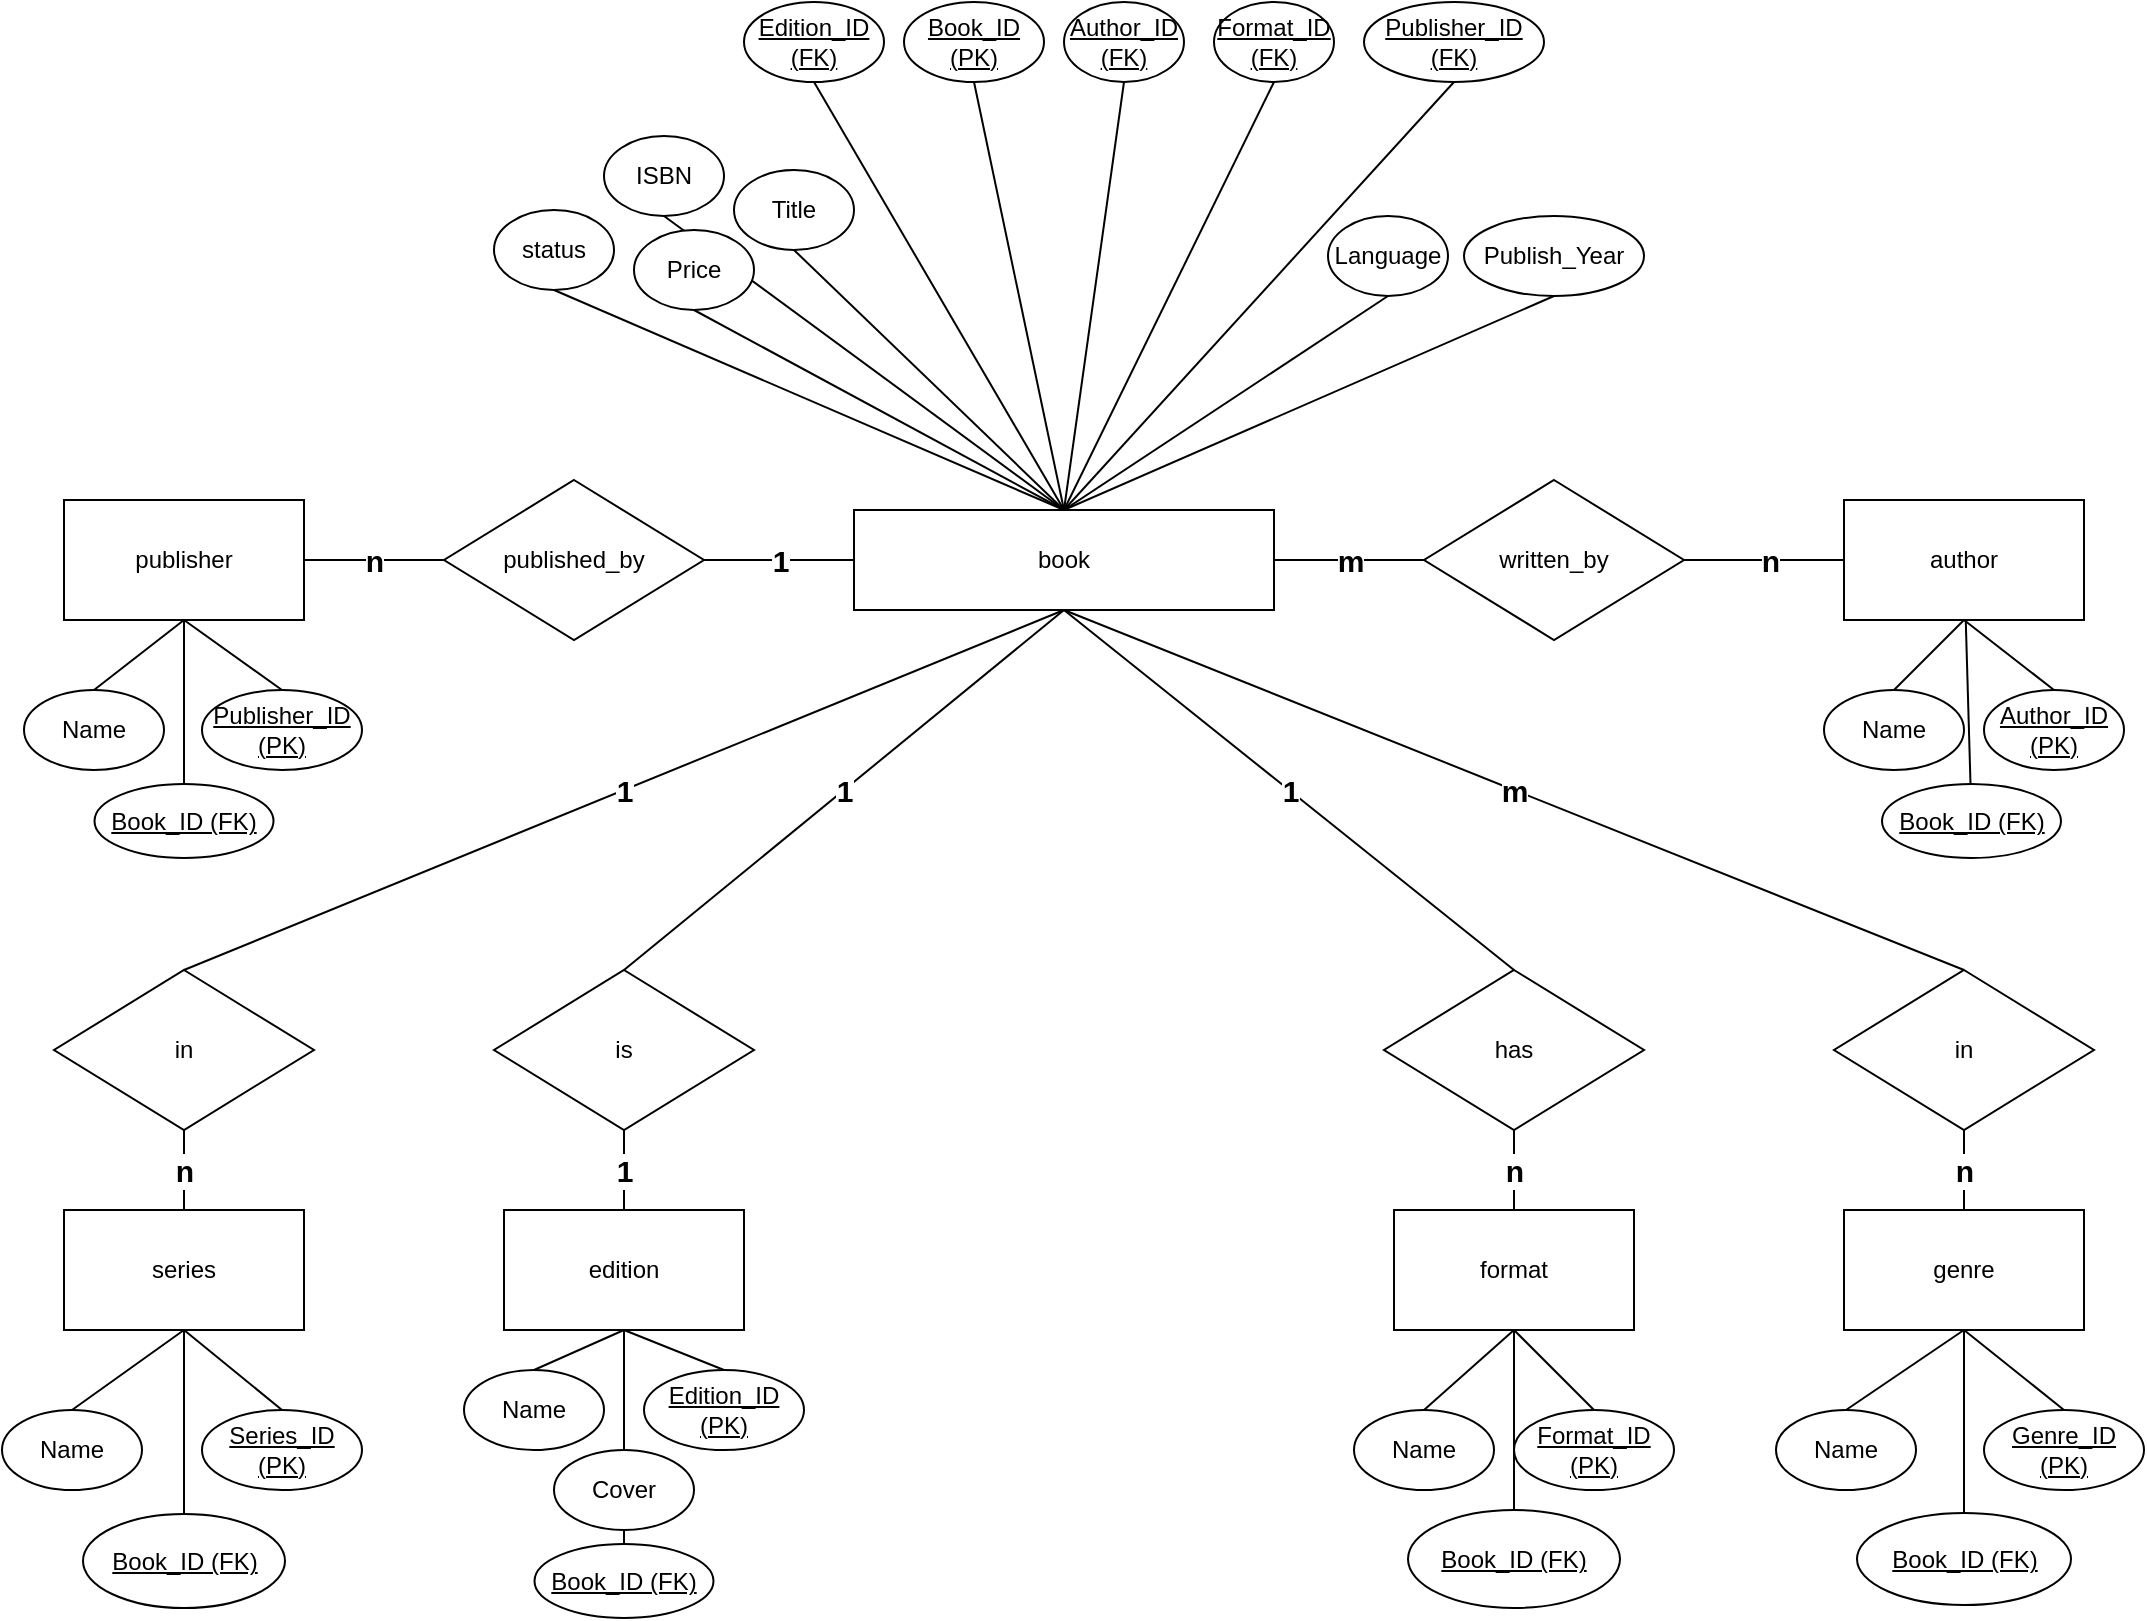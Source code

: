 <mxfile version="15.8.9" type="github">
  <diagram name="Page-1" id="ad52d381-51e7-2e0d-a935-2d0ddd2fd229">
    <mxGraphModel dx="1221" dy="654" grid="0" gridSize="10" guides="1" tooltips="1" connect="1" arrows="1" fold="1" page="1" pageScale="1" pageWidth="1100" pageHeight="850" background="none" math="0" shadow="0">
      <root>
        <mxCell id="0" />
        <mxCell id="1" parent="0" />
        <mxCell id="4-xuoBfGqqCp5ch33_Rw-7" style="edgeStyle=none;rounded=0;orthogonalLoop=1;jettySize=auto;html=1;entryX=0.5;entryY=1;entryDx=0;entryDy=0;endArrow=none;endFill=0;strokeColor=default;exitX=0.5;exitY=0;exitDx=0;exitDy=0;" edge="1" parent="1" source="4-xuoBfGqqCp5ch33_Rw-1" target="4-xuoBfGqqCp5ch33_Rw-3">
          <mxGeometry relative="1" as="geometry">
            <mxPoint x="530" y="270" as="sourcePoint" />
          </mxGeometry>
        </mxCell>
        <mxCell id="4-xuoBfGqqCp5ch33_Rw-8" style="edgeStyle=none;rounded=0;orthogonalLoop=1;jettySize=auto;html=1;entryX=0.5;entryY=1;entryDx=0;entryDy=0;endArrow=none;endFill=0;strokeColor=default;exitX=0.5;exitY=0;exitDx=0;exitDy=0;" edge="1" parent="1" source="4-xuoBfGqqCp5ch33_Rw-1" target="4-xuoBfGqqCp5ch33_Rw-4">
          <mxGeometry relative="1" as="geometry" />
        </mxCell>
        <mxCell id="4-xuoBfGqqCp5ch33_Rw-9" style="edgeStyle=none;rounded=0;orthogonalLoop=1;jettySize=auto;html=1;entryX=0.5;entryY=1;entryDx=0;entryDy=0;endArrow=none;endFill=0;strokeColor=default;exitX=0.5;exitY=0;exitDx=0;exitDy=0;" edge="1" parent="1" source="4-xuoBfGqqCp5ch33_Rw-1" target="4-xuoBfGqqCp5ch33_Rw-2">
          <mxGeometry relative="1" as="geometry" />
        </mxCell>
        <mxCell id="4-xuoBfGqqCp5ch33_Rw-20" value="m" style="edgeStyle=none;rounded=0;orthogonalLoop=1;jettySize=auto;html=1;entryX=0;entryY=0.5;entryDx=0;entryDy=0;endArrow=none;endFill=0;strokeColor=default;exitX=1;exitY=0.5;exitDx=0;exitDy=0;fontSize=15;fontStyle=1" edge="1" parent="1" source="4-xuoBfGqqCp5ch33_Rw-1" target="4-xuoBfGqqCp5ch33_Rw-19">
          <mxGeometry relative="1" as="geometry">
            <mxPoint x="640" y="305" as="sourcePoint" />
            <mxPoint as="offset" />
          </mxGeometry>
        </mxCell>
        <mxCell id="4-xuoBfGqqCp5ch33_Rw-94" style="edgeStyle=none;rounded=0;orthogonalLoop=1;jettySize=auto;html=1;exitX=0.5;exitY=0;exitDx=0;exitDy=0;endArrow=none;endFill=0;strokeColor=default;entryX=0.5;entryY=1;entryDx=0;entryDy=0;" edge="1" parent="1" source="4-xuoBfGqqCp5ch33_Rw-1" target="4-xuoBfGqqCp5ch33_Rw-95">
          <mxGeometry relative="1" as="geometry">
            <mxPoint x="360" y="200" as="targetPoint" />
          </mxGeometry>
        </mxCell>
        <mxCell id="4-xuoBfGqqCp5ch33_Rw-96" style="edgeStyle=none;rounded=0;orthogonalLoop=1;jettySize=auto;html=1;exitX=0.5;exitY=0;exitDx=0;exitDy=0;endArrow=none;endFill=0;strokeColor=default;entryX=0.5;entryY=1;entryDx=0;entryDy=0;" edge="1" parent="1" source="4-xuoBfGqqCp5ch33_Rw-1" target="4-xuoBfGqqCp5ch33_Rw-97">
          <mxGeometry relative="1" as="geometry">
            <mxPoint x="370" y="50" as="targetPoint" />
          </mxGeometry>
        </mxCell>
        <mxCell id="4-xuoBfGqqCp5ch33_Rw-1" value="book" style="rounded=0;whiteSpace=wrap;html=1;" vertex="1" parent="1">
          <mxGeometry x="445" y="280" width="210" height="50" as="geometry" />
        </mxCell>
        <mxCell id="4-xuoBfGqqCp5ch33_Rw-2" value="Publish_Year" style="ellipse;whiteSpace=wrap;html=1;" vertex="1" parent="1">
          <mxGeometry x="750" y="133" width="90" height="40" as="geometry" />
        </mxCell>
        <mxCell id="4-xuoBfGqqCp5ch33_Rw-3" value="Author_ID (FK)" style="ellipse;whiteSpace=wrap;html=1;fontStyle=4" vertex="1" parent="1">
          <mxGeometry x="550" y="26" width="60" height="40" as="geometry" />
        </mxCell>
        <mxCell id="4-xuoBfGqqCp5ch33_Rw-4" value="Format_ID (FK)" style="ellipse;whiteSpace=wrap;html=1;fontStyle=4" vertex="1" parent="1">
          <mxGeometry x="625" y="26" width="60" height="40" as="geometry" />
        </mxCell>
        <mxCell id="4-xuoBfGqqCp5ch33_Rw-11" style="edgeStyle=none;rounded=0;orthogonalLoop=1;jettySize=auto;html=1;entryX=0.5;entryY=1;entryDx=0;entryDy=0;endArrow=none;endFill=0;strokeColor=default;exitX=0.5;exitY=0;exitDx=0;exitDy=0;" edge="1" parent="1" target="4-xuoBfGqqCp5ch33_Rw-12" source="4-xuoBfGqqCp5ch33_Rw-1">
          <mxGeometry relative="1" as="geometry">
            <mxPoint x="639.999" y="300" as="sourcePoint" />
          </mxGeometry>
        </mxCell>
        <mxCell id="4-xuoBfGqqCp5ch33_Rw-12" value="Language" style="ellipse;whiteSpace=wrap;html=1;" vertex="1" parent="1">
          <mxGeometry x="682" y="133" width="60" height="40" as="geometry" />
        </mxCell>
        <mxCell id="4-xuoBfGqqCp5ch33_Rw-13" style="edgeStyle=none;rounded=0;orthogonalLoop=1;jettySize=auto;html=1;entryX=0.5;entryY=1;entryDx=0;entryDy=0;endArrow=none;endFill=0;strokeColor=default;exitX=0.5;exitY=0;exitDx=0;exitDy=0;" edge="1" parent="1" target="4-xuoBfGqqCp5ch33_Rw-14" source="4-xuoBfGqqCp5ch33_Rw-1">
          <mxGeometry relative="1" as="geometry">
            <mxPoint x="578.479" y="290" as="sourcePoint" />
          </mxGeometry>
        </mxCell>
        <mxCell id="4-xuoBfGqqCp5ch33_Rw-14" value="ISBN" style="ellipse;whiteSpace=wrap;html=1;fontStyle=0" vertex="1" parent="1">
          <mxGeometry x="320" y="93" width="60" height="40" as="geometry" />
        </mxCell>
        <mxCell id="4-xuoBfGqqCp5ch33_Rw-15" style="edgeStyle=none;rounded=0;orthogonalLoop=1;jettySize=auto;html=1;entryX=0.5;entryY=1;entryDx=0;entryDy=0;endArrow=none;endFill=0;strokeColor=default;exitX=0.5;exitY=0;exitDx=0;exitDy=0;" edge="1" parent="1" target="4-xuoBfGqqCp5ch33_Rw-16" source="4-xuoBfGqqCp5ch33_Rw-1">
          <mxGeometry relative="1" as="geometry">
            <mxPoint x="530" y="280" as="sourcePoint" />
          </mxGeometry>
        </mxCell>
        <mxCell id="4-xuoBfGqqCp5ch33_Rw-16" value="Price" style="ellipse;whiteSpace=wrap;html=1;" vertex="1" parent="1">
          <mxGeometry x="335" y="140" width="60" height="40" as="geometry" />
        </mxCell>
        <mxCell id="4-xuoBfGqqCp5ch33_Rw-17" style="edgeStyle=none;rounded=0;orthogonalLoop=1;jettySize=auto;html=1;entryX=0.5;entryY=1;entryDx=0;entryDy=0;endArrow=none;endFill=0;strokeColor=default;exitX=0.5;exitY=0;exitDx=0;exitDy=0;" edge="1" parent="1" target="4-xuoBfGqqCp5ch33_Rw-18" source="4-xuoBfGqqCp5ch33_Rw-1">
          <mxGeometry relative="1" as="geometry">
            <mxPoint x="724.959" y="450" as="sourcePoint" />
          </mxGeometry>
        </mxCell>
        <mxCell id="4-xuoBfGqqCp5ch33_Rw-18" value="Title" style="ellipse;whiteSpace=wrap;html=1;" vertex="1" parent="1">
          <mxGeometry x="385" y="110" width="60" height="40" as="geometry" />
        </mxCell>
        <mxCell id="4-xuoBfGqqCp5ch33_Rw-22" value="n" style="edgeStyle=none;rounded=0;orthogonalLoop=1;jettySize=auto;html=1;entryX=0;entryY=0.5;entryDx=0;entryDy=0;endArrow=none;endFill=0;strokeColor=default;exitX=1;exitY=0.5;exitDx=0;exitDy=0;fontSize=15;fontStyle=1" edge="1" parent="1" source="4-xuoBfGqqCp5ch33_Rw-19" target="4-xuoBfGqqCp5ch33_Rw-21">
          <mxGeometry x="0.059" relative="1" as="geometry">
            <mxPoint x="940" y="305" as="sourcePoint" />
            <mxPoint x="1070" y="305" as="targetPoint" />
            <mxPoint as="offset" />
          </mxGeometry>
        </mxCell>
        <mxCell id="4-xuoBfGqqCp5ch33_Rw-19" value="written_by" style="rhombus;whiteSpace=wrap;html=1;" vertex="1" parent="1">
          <mxGeometry x="730" y="265" width="130" height="80" as="geometry" />
        </mxCell>
        <mxCell id="4-xuoBfGqqCp5ch33_Rw-27" style="edgeStyle=none;rounded=0;orthogonalLoop=1;jettySize=auto;html=1;entryX=0.5;entryY=0;entryDx=0;entryDy=0;endArrow=none;endFill=0;strokeColor=default;exitX=0.5;exitY=1;exitDx=0;exitDy=0;" edge="1" parent="1" source="4-xuoBfGqqCp5ch33_Rw-21" target="4-xuoBfGqqCp5ch33_Rw-26">
          <mxGeometry relative="1" as="geometry" />
        </mxCell>
        <mxCell id="4-xuoBfGqqCp5ch33_Rw-111" value="" style="edgeStyle=none;rounded=0;orthogonalLoop=1;jettySize=auto;html=1;fontSize=15;endArrow=none;endFill=0;strokeColor=default;" edge="1" parent="1" source="4-xuoBfGqqCp5ch33_Rw-21" target="4-xuoBfGqqCp5ch33_Rw-110">
          <mxGeometry relative="1" as="geometry" />
        </mxCell>
        <mxCell id="4-xuoBfGqqCp5ch33_Rw-21" value="author" style="rounded=0;whiteSpace=wrap;html=1;" vertex="1" parent="1">
          <mxGeometry x="940" y="275" width="120" height="60" as="geometry" />
        </mxCell>
        <mxCell id="4-xuoBfGqqCp5ch33_Rw-23" style="edgeStyle=none;rounded=0;orthogonalLoop=1;jettySize=auto;html=1;entryX=0.5;entryY=0;entryDx=0;entryDy=0;endArrow=none;endFill=0;strokeColor=default;exitX=0.5;exitY=1;exitDx=0;exitDy=0;" edge="1" parent="1" target="4-xuoBfGqqCp5ch33_Rw-24" source="4-xuoBfGqqCp5ch33_Rw-21">
          <mxGeometry relative="1" as="geometry">
            <mxPoint x="1160" y="360" as="sourcePoint" />
          </mxGeometry>
        </mxCell>
        <mxCell id="4-xuoBfGqqCp5ch33_Rw-24" value="Author_ID (PK)" style="ellipse;whiteSpace=wrap;html=1;fontStyle=4" vertex="1" parent="1">
          <mxGeometry x="1010" y="370" width="70" height="40" as="geometry" />
        </mxCell>
        <mxCell id="4-xuoBfGqqCp5ch33_Rw-26" value="Name" style="ellipse;whiteSpace=wrap;html=1;" vertex="1" parent="1">
          <mxGeometry x="930" y="370" width="70" height="40" as="geometry" />
        </mxCell>
        <mxCell id="4-xuoBfGqqCp5ch33_Rw-31" value="1" style="edgeStyle=none;rounded=0;orthogonalLoop=1;jettySize=auto;html=1;entryX=0;entryY=0.5;entryDx=0;entryDy=0;endArrow=none;endFill=0;strokeColor=default;exitX=1;exitY=0.5;exitDx=0;exitDy=0;fontSize=15;fontStyle=1" edge="1" parent="1" source="4-xuoBfGqqCp5ch33_Rw-30" target="4-xuoBfGqqCp5ch33_Rw-1">
          <mxGeometry relative="1" as="geometry" />
        </mxCell>
        <mxCell id="4-xuoBfGqqCp5ch33_Rw-33" value="n" style="edgeStyle=none;rounded=0;orthogonalLoop=1;jettySize=auto;html=1;entryX=1;entryY=0.5;entryDx=0;entryDy=0;endArrow=none;endFill=0;strokeColor=default;exitX=0;exitY=0.5;exitDx=0;exitDy=0;fontSize=15;fontStyle=1" edge="1" parent="1" source="4-xuoBfGqqCp5ch33_Rw-30" target="4-xuoBfGqqCp5ch33_Rw-32">
          <mxGeometry relative="1" as="geometry" />
        </mxCell>
        <mxCell id="4-xuoBfGqqCp5ch33_Rw-30" value="published_by" style="rhombus;whiteSpace=wrap;html=1;" vertex="1" parent="1">
          <mxGeometry x="240" y="265" width="130" height="80" as="geometry" />
        </mxCell>
        <mxCell id="4-xuoBfGqqCp5ch33_Rw-113" value="" style="edgeStyle=none;rounded=0;orthogonalLoop=1;jettySize=auto;html=1;fontSize=15;endArrow=none;endFill=0;strokeColor=default;" edge="1" parent="1" source="4-xuoBfGqqCp5ch33_Rw-32" target="4-xuoBfGqqCp5ch33_Rw-112">
          <mxGeometry relative="1" as="geometry" />
        </mxCell>
        <mxCell id="4-xuoBfGqqCp5ch33_Rw-32" value="publisher" style="rounded=0;whiteSpace=wrap;html=1;" vertex="1" parent="1">
          <mxGeometry x="50" y="275" width="120" height="60" as="geometry" />
        </mxCell>
        <mxCell id="4-xuoBfGqqCp5ch33_Rw-40" style="edgeStyle=none;rounded=0;orthogonalLoop=1;jettySize=auto;html=1;entryX=0.5;entryY=1;entryDx=0;entryDy=0;endArrow=none;endFill=0;strokeColor=default;exitX=0.5;exitY=0;exitDx=0;exitDy=0;" edge="1" parent="1" source="4-xuoBfGqqCp5ch33_Rw-37" target="4-xuoBfGqqCp5ch33_Rw-32">
          <mxGeometry relative="1" as="geometry" />
        </mxCell>
        <mxCell id="4-xuoBfGqqCp5ch33_Rw-37" value="Publisher_ID (PK)" style="ellipse;whiteSpace=wrap;html=1;fontStyle=4" vertex="1" parent="1">
          <mxGeometry x="119" y="370" width="80" height="40" as="geometry" />
        </mxCell>
        <mxCell id="4-xuoBfGqqCp5ch33_Rw-41" style="edgeStyle=none;rounded=0;orthogonalLoop=1;jettySize=auto;html=1;exitX=0.5;exitY=0;exitDx=0;exitDy=0;entryX=0.5;entryY=1;entryDx=0;entryDy=0;endArrow=none;endFill=0;strokeColor=default;" edge="1" parent="1" source="4-xuoBfGqqCp5ch33_Rw-38" target="4-xuoBfGqqCp5ch33_Rw-32">
          <mxGeometry relative="1" as="geometry" />
        </mxCell>
        <mxCell id="4-xuoBfGqqCp5ch33_Rw-38" value="Name" style="ellipse;whiteSpace=wrap;html=1;" vertex="1" parent="1">
          <mxGeometry x="30" y="370" width="70" height="40" as="geometry" />
        </mxCell>
        <mxCell id="4-xuoBfGqqCp5ch33_Rw-43" style="edgeStyle=none;rounded=0;orthogonalLoop=1;jettySize=auto;html=1;entryX=0.5;entryY=0;entryDx=0;entryDy=0;endArrow=none;endFill=0;strokeColor=default;exitX=0.5;exitY=1;exitDx=0;exitDy=0;" edge="1" parent="1" source="4-xuoBfGqqCp5ch33_Rw-42" target="4-xuoBfGqqCp5ch33_Rw-1">
          <mxGeometry relative="1" as="geometry" />
        </mxCell>
        <mxCell id="4-xuoBfGqqCp5ch33_Rw-42" value="Publisher_ID (FK)" style="ellipse;whiteSpace=wrap;html=1;fontStyle=4" vertex="1" parent="1">
          <mxGeometry x="700" y="26" width="90" height="40" as="geometry" />
        </mxCell>
        <mxCell id="4-xuoBfGqqCp5ch33_Rw-47" value="1" style="edgeStyle=none;rounded=0;orthogonalLoop=1;jettySize=auto;html=1;entryX=0.5;entryY=1;entryDx=0;entryDy=0;endArrow=none;endFill=0;strokeColor=default;exitX=0.5;exitY=0;exitDx=0;exitDy=0;fontSize=15;fontStyle=1" edge="1" parent="1" source="4-xuoBfGqqCp5ch33_Rw-46" target="4-xuoBfGqqCp5ch33_Rw-1">
          <mxGeometry relative="1" as="geometry" />
        </mxCell>
        <mxCell id="4-xuoBfGqqCp5ch33_Rw-53" value="n" style="edgeStyle=none;rounded=0;orthogonalLoop=1;jettySize=auto;html=1;exitX=0.5;exitY=1;exitDx=0;exitDy=0;entryX=0.5;entryY=0;entryDx=0;entryDy=0;endArrow=none;endFill=0;strokeColor=default;fontSize=15;fontStyle=1" edge="1" parent="1" source="4-xuoBfGqqCp5ch33_Rw-46" target="4-xuoBfGqqCp5ch33_Rw-48">
          <mxGeometry relative="1" as="geometry" />
        </mxCell>
        <mxCell id="4-xuoBfGqqCp5ch33_Rw-46" value="in" style="rhombus;whiteSpace=wrap;html=1;" vertex="1" parent="1">
          <mxGeometry x="45" y="510" width="130" height="80" as="geometry" />
        </mxCell>
        <mxCell id="4-xuoBfGqqCp5ch33_Rw-104" value="" style="edgeStyle=none;rounded=0;orthogonalLoop=1;jettySize=auto;html=1;fontSize=15;endArrow=none;endFill=0;strokeColor=default;" edge="1" parent="1" source="4-xuoBfGqqCp5ch33_Rw-48" target="4-xuoBfGqqCp5ch33_Rw-103">
          <mxGeometry relative="1" as="geometry" />
        </mxCell>
        <mxCell id="4-xuoBfGqqCp5ch33_Rw-48" value="series" style="rounded=0;whiteSpace=wrap;html=1;" vertex="1" parent="1">
          <mxGeometry x="50" y="630" width="120" height="60" as="geometry" />
        </mxCell>
        <mxCell id="4-xuoBfGqqCp5ch33_Rw-52" style="edgeStyle=none;rounded=0;orthogonalLoop=1;jettySize=auto;html=1;entryX=0.5;entryY=1;entryDx=0;entryDy=0;endArrow=none;endFill=0;strokeColor=default;exitX=0.5;exitY=0;exitDx=0;exitDy=0;" edge="1" parent="1" source="4-xuoBfGqqCp5ch33_Rw-49" target="4-xuoBfGqqCp5ch33_Rw-48">
          <mxGeometry relative="1" as="geometry" />
        </mxCell>
        <mxCell id="4-xuoBfGqqCp5ch33_Rw-49" value="Series_ID (PK)" style="ellipse;whiteSpace=wrap;html=1;fontStyle=4" vertex="1" parent="1">
          <mxGeometry x="119" y="730" width="80" height="40" as="geometry" />
        </mxCell>
        <mxCell id="4-xuoBfGqqCp5ch33_Rw-51" style="edgeStyle=none;rounded=0;orthogonalLoop=1;jettySize=auto;html=1;entryX=0.5;entryY=1;entryDx=0;entryDy=0;endArrow=none;endFill=0;strokeColor=default;exitX=0.5;exitY=0;exitDx=0;exitDy=0;" edge="1" parent="1" source="4-xuoBfGqqCp5ch33_Rw-50" target="4-xuoBfGqqCp5ch33_Rw-48">
          <mxGeometry relative="1" as="geometry" />
        </mxCell>
        <mxCell id="4-xuoBfGqqCp5ch33_Rw-50" value="Name" style="ellipse;whiteSpace=wrap;html=1;" vertex="1" parent="1">
          <mxGeometry x="19" y="730" width="70" height="40" as="geometry" />
        </mxCell>
        <mxCell id="4-xuoBfGqqCp5ch33_Rw-54" value="n" style="edgeStyle=none;rounded=0;orthogonalLoop=1;jettySize=auto;html=1;exitX=0.5;exitY=1;exitDx=0;exitDy=0;entryX=0.5;entryY=0;entryDx=0;entryDy=0;endArrow=none;endFill=0;strokeColor=default;fontSize=15;fontStyle=1" edge="1" parent="1" source="4-xuoBfGqqCp5ch33_Rw-55" target="4-xuoBfGqqCp5ch33_Rw-56">
          <mxGeometry relative="1" as="geometry" />
        </mxCell>
        <mxCell id="4-xuoBfGqqCp5ch33_Rw-61" value="m" style="edgeStyle=none;rounded=0;orthogonalLoop=1;jettySize=auto;html=1;entryX=0.5;entryY=1;entryDx=0;entryDy=0;endArrow=none;endFill=0;strokeColor=default;exitX=0.5;exitY=0;exitDx=0;exitDy=0;fontSize=15;fontStyle=1" edge="1" parent="1" source="4-xuoBfGqqCp5ch33_Rw-55" target="4-xuoBfGqqCp5ch33_Rw-1">
          <mxGeometry relative="1" as="geometry" />
        </mxCell>
        <mxCell id="4-xuoBfGqqCp5ch33_Rw-55" value="in" style="rhombus;whiteSpace=wrap;html=1;" vertex="1" parent="1">
          <mxGeometry x="935" y="510" width="130" height="80" as="geometry" />
        </mxCell>
        <mxCell id="4-xuoBfGqqCp5ch33_Rw-108" value="" style="edgeStyle=none;rounded=0;orthogonalLoop=1;jettySize=auto;html=1;fontSize=15;endArrow=none;endFill=0;strokeColor=default;" edge="1" parent="1" source="4-xuoBfGqqCp5ch33_Rw-56" target="4-xuoBfGqqCp5ch33_Rw-107">
          <mxGeometry relative="1" as="geometry" />
        </mxCell>
        <mxCell id="4-xuoBfGqqCp5ch33_Rw-56" value="genre" style="rounded=0;whiteSpace=wrap;html=1;" vertex="1" parent="1">
          <mxGeometry x="940" y="630" width="120" height="60" as="geometry" />
        </mxCell>
        <mxCell id="4-xuoBfGqqCp5ch33_Rw-57" style="edgeStyle=none;rounded=0;orthogonalLoop=1;jettySize=auto;html=1;entryX=0.5;entryY=1;entryDx=0;entryDy=0;endArrow=none;endFill=0;strokeColor=default;exitX=0.5;exitY=0;exitDx=0;exitDy=0;" edge="1" parent="1" source="4-xuoBfGqqCp5ch33_Rw-58" target="4-xuoBfGqqCp5ch33_Rw-56">
          <mxGeometry relative="1" as="geometry" />
        </mxCell>
        <mxCell id="4-xuoBfGqqCp5ch33_Rw-58" value="Genre_ID (PK)" style="ellipse;whiteSpace=wrap;html=1;fontStyle=4" vertex="1" parent="1">
          <mxGeometry x="1010" y="730" width="80" height="40" as="geometry" />
        </mxCell>
        <mxCell id="4-xuoBfGqqCp5ch33_Rw-59" style="edgeStyle=none;rounded=0;orthogonalLoop=1;jettySize=auto;html=1;entryX=0.5;entryY=1;entryDx=0;entryDy=0;endArrow=none;endFill=0;strokeColor=default;exitX=0.5;exitY=0;exitDx=0;exitDy=0;" edge="1" parent="1" source="4-xuoBfGqqCp5ch33_Rw-60" target="4-xuoBfGqqCp5ch33_Rw-56">
          <mxGeometry relative="1" as="geometry" />
        </mxCell>
        <mxCell id="4-xuoBfGqqCp5ch33_Rw-60" value="Name" style="ellipse;whiteSpace=wrap;html=1;" vertex="1" parent="1">
          <mxGeometry x="906" y="730" width="70" height="40" as="geometry" />
        </mxCell>
        <mxCell id="4-xuoBfGqqCp5ch33_Rw-63" value="n" style="edgeStyle=none;rounded=0;orthogonalLoop=1;jettySize=auto;html=1;exitX=0.5;exitY=1;exitDx=0;exitDy=0;entryX=0.5;entryY=0;entryDx=0;entryDy=0;endArrow=none;endFill=0;strokeColor=default;fontSize=15;fontStyle=1" edge="1" parent="1" source="4-xuoBfGqqCp5ch33_Rw-64" target="4-xuoBfGqqCp5ch33_Rw-65">
          <mxGeometry relative="1" as="geometry" />
        </mxCell>
        <mxCell id="4-xuoBfGqqCp5ch33_Rw-70" value="1" style="edgeStyle=none;rounded=0;orthogonalLoop=1;jettySize=auto;html=1;endArrow=none;endFill=0;strokeColor=default;exitX=0.5;exitY=0;exitDx=0;exitDy=0;fontSize=15;fontStyle=1" edge="1" parent="1" source="4-xuoBfGqqCp5ch33_Rw-64">
          <mxGeometry relative="1" as="geometry">
            <mxPoint x="550" y="330" as="targetPoint" />
          </mxGeometry>
        </mxCell>
        <mxCell id="4-xuoBfGqqCp5ch33_Rw-64" value="has" style="rhombus;whiteSpace=wrap;html=1;" vertex="1" parent="1">
          <mxGeometry x="710" y="510" width="130" height="80" as="geometry" />
        </mxCell>
        <mxCell id="4-xuoBfGqqCp5ch33_Rw-106" value="" style="edgeStyle=none;rounded=0;orthogonalLoop=1;jettySize=auto;html=1;fontSize=15;endArrow=none;endFill=0;strokeColor=default;" edge="1" parent="1" source="4-xuoBfGqqCp5ch33_Rw-65" target="4-xuoBfGqqCp5ch33_Rw-105">
          <mxGeometry relative="1" as="geometry" />
        </mxCell>
        <mxCell id="4-xuoBfGqqCp5ch33_Rw-65" value="format" style="rounded=0;whiteSpace=wrap;html=1;" vertex="1" parent="1">
          <mxGeometry x="715" y="630" width="120" height="60" as="geometry" />
        </mxCell>
        <mxCell id="4-xuoBfGqqCp5ch33_Rw-66" style="edgeStyle=none;rounded=0;orthogonalLoop=1;jettySize=auto;html=1;entryX=0.5;entryY=1;entryDx=0;entryDy=0;endArrow=none;endFill=0;strokeColor=default;exitX=0.5;exitY=0;exitDx=0;exitDy=0;" edge="1" parent="1" source="4-xuoBfGqqCp5ch33_Rw-67" target="4-xuoBfGqqCp5ch33_Rw-65">
          <mxGeometry relative="1" as="geometry" />
        </mxCell>
        <mxCell id="4-xuoBfGqqCp5ch33_Rw-67" value="Format_ID (PK)" style="ellipse;whiteSpace=wrap;html=1;fontStyle=4" vertex="1" parent="1">
          <mxGeometry x="775" y="730" width="80" height="40" as="geometry" />
        </mxCell>
        <mxCell id="4-xuoBfGqqCp5ch33_Rw-68" style="edgeStyle=none;rounded=0;orthogonalLoop=1;jettySize=auto;html=1;entryX=0.5;entryY=1;entryDx=0;entryDy=0;endArrow=none;endFill=0;strokeColor=default;exitX=0.5;exitY=0;exitDx=0;exitDy=0;" edge="1" parent="1" source="4-xuoBfGqqCp5ch33_Rw-69" target="4-xuoBfGqqCp5ch33_Rw-65">
          <mxGeometry relative="1" as="geometry" />
        </mxCell>
        <mxCell id="4-xuoBfGqqCp5ch33_Rw-69" value="Name" style="ellipse;whiteSpace=wrap;html=1;" vertex="1" parent="1">
          <mxGeometry x="695" y="730" width="70" height="40" as="geometry" />
        </mxCell>
        <mxCell id="4-xuoBfGqqCp5ch33_Rw-72" value="1" style="edgeStyle=none;rounded=0;orthogonalLoop=1;jettySize=auto;html=1;exitX=0.5;exitY=1;exitDx=0;exitDy=0;entryX=0.5;entryY=0;entryDx=0;entryDy=0;endArrow=none;endFill=0;strokeColor=default;fontStyle=1;fontSize=15;" edge="1" parent="1" source="4-xuoBfGqqCp5ch33_Rw-73" target="4-xuoBfGqqCp5ch33_Rw-74">
          <mxGeometry relative="1" as="geometry" />
        </mxCell>
        <mxCell id="4-xuoBfGqqCp5ch33_Rw-79" value="1" style="edgeStyle=none;rounded=0;orthogonalLoop=1;jettySize=auto;html=1;endArrow=none;endFill=0;strokeColor=default;exitX=0.5;exitY=0;exitDx=0;exitDy=0;entryX=0.5;entryY=1;entryDx=0;entryDy=0;fontStyle=1;fontSize=15;" edge="1" parent="1" source="4-xuoBfGqqCp5ch33_Rw-73" target="4-xuoBfGqqCp5ch33_Rw-1">
          <mxGeometry relative="1" as="geometry">
            <mxPoint x="550" y="330" as="targetPoint" />
          </mxGeometry>
        </mxCell>
        <mxCell id="4-xuoBfGqqCp5ch33_Rw-73" value="is" style="rhombus;whiteSpace=wrap;html=1;" vertex="1" parent="1">
          <mxGeometry x="265" y="510" width="130" height="80" as="geometry" />
        </mxCell>
        <mxCell id="4-xuoBfGqqCp5ch33_Rw-100" value="" style="edgeStyle=none;rounded=0;orthogonalLoop=1;jettySize=auto;html=1;fontSize=15;endArrow=none;endFill=0;strokeColor=default;" edge="1" parent="1" source="4-xuoBfGqqCp5ch33_Rw-74" target="4-xuoBfGqqCp5ch33_Rw-99">
          <mxGeometry relative="1" as="geometry" />
        </mxCell>
        <mxCell id="4-xuoBfGqqCp5ch33_Rw-74" value="edition" style="rounded=0;whiteSpace=wrap;html=1;" vertex="1" parent="1">
          <mxGeometry x="270" y="630" width="120" height="60" as="geometry" />
        </mxCell>
        <mxCell id="4-xuoBfGqqCp5ch33_Rw-75" style="edgeStyle=none;rounded=0;orthogonalLoop=1;jettySize=auto;html=1;entryX=0.5;entryY=1;entryDx=0;entryDy=0;endArrow=none;endFill=0;strokeColor=default;exitX=0.5;exitY=0;exitDx=0;exitDy=0;" edge="1" parent="1" source="4-xuoBfGqqCp5ch33_Rw-76" target="4-xuoBfGqqCp5ch33_Rw-74">
          <mxGeometry relative="1" as="geometry" />
        </mxCell>
        <mxCell id="4-xuoBfGqqCp5ch33_Rw-76" value="Edition_ID (PK)" style="ellipse;whiteSpace=wrap;html=1;fontStyle=4" vertex="1" parent="1">
          <mxGeometry x="340" y="710" width="80" height="40" as="geometry" />
        </mxCell>
        <mxCell id="4-xuoBfGqqCp5ch33_Rw-77" style="edgeStyle=none;rounded=0;orthogonalLoop=1;jettySize=auto;html=1;endArrow=none;endFill=0;strokeColor=default;exitX=0.5;exitY=0;exitDx=0;exitDy=0;" edge="1" parent="1" source="4-xuoBfGqqCp5ch33_Rw-78">
          <mxGeometry relative="1" as="geometry">
            <mxPoint x="330" y="690" as="targetPoint" />
          </mxGeometry>
        </mxCell>
        <mxCell id="4-xuoBfGqqCp5ch33_Rw-78" value="Name" style="ellipse;whiteSpace=wrap;html=1;" vertex="1" parent="1">
          <mxGeometry x="250" y="710" width="70" height="40" as="geometry" />
        </mxCell>
        <mxCell id="4-xuoBfGqqCp5ch33_Rw-81" style="edgeStyle=none;rounded=0;orthogonalLoop=1;jettySize=auto;html=1;exitX=0.5;exitY=1;exitDx=0;exitDy=0;entryX=0.5;entryY=0;entryDx=0;entryDy=0;endArrow=none;endFill=0;strokeColor=default;" edge="1" parent="1" source="4-xuoBfGqqCp5ch33_Rw-80" target="4-xuoBfGqqCp5ch33_Rw-1">
          <mxGeometry relative="1" as="geometry" />
        </mxCell>
        <mxCell id="4-xuoBfGqqCp5ch33_Rw-80" value="Edition_ID (FK)" style="ellipse;whiteSpace=wrap;html=1;fontStyle=4;fillColor=default;" vertex="1" parent="1">
          <mxGeometry x="390" y="26" width="70" height="40" as="geometry" />
        </mxCell>
        <mxCell id="4-xuoBfGqqCp5ch33_Rw-83" style="edgeStyle=none;rounded=0;orthogonalLoop=1;jettySize=auto;html=1;exitX=0.5;exitY=0;exitDx=0;exitDy=0;endArrow=none;endFill=0;strokeColor=default;" edge="1" parent="1" source="4-xuoBfGqqCp5ch33_Rw-82">
          <mxGeometry relative="1" as="geometry">
            <mxPoint x="330" y="690" as="targetPoint" />
          </mxGeometry>
        </mxCell>
        <mxCell id="4-xuoBfGqqCp5ch33_Rw-82" value="Cover" style="ellipse;whiteSpace=wrap;html=1;" vertex="1" parent="1">
          <mxGeometry x="295" y="750" width="70" height="40" as="geometry" />
        </mxCell>
        <mxCell id="4-xuoBfGqqCp5ch33_Rw-95" value="status" style="ellipse;whiteSpace=wrap;html=1;" vertex="1" parent="1">
          <mxGeometry x="265" y="130" width="60" height="40" as="geometry" />
        </mxCell>
        <mxCell id="4-xuoBfGqqCp5ch33_Rw-97" value="Book_ID (PK)" style="ellipse;whiteSpace=wrap;html=1;fontStyle=4;fillColor=default;" vertex="1" parent="1">
          <mxGeometry x="470" y="26" width="70" height="40" as="geometry" />
        </mxCell>
        <mxCell id="4-xuoBfGqqCp5ch33_Rw-99" value="Book_ID (FK)" style="ellipse;whiteSpace=wrap;html=1;rounded=0;fontStyle=4" vertex="1" parent="1">
          <mxGeometry x="285.25" y="797" width="89.5" height="37" as="geometry" />
        </mxCell>
        <mxCell id="4-xuoBfGqqCp5ch33_Rw-103" value="Book_ID (FK)" style="ellipse;whiteSpace=wrap;html=1;rounded=0;fontStyle=4" vertex="1" parent="1">
          <mxGeometry x="59.5" y="782" width="101" height="47" as="geometry" />
        </mxCell>
        <mxCell id="4-xuoBfGqqCp5ch33_Rw-105" value="Book_ID (FK)" style="ellipse;whiteSpace=wrap;html=1;rounded=0;fontStyle=4" vertex="1" parent="1">
          <mxGeometry x="722" y="780" width="106" height="49" as="geometry" />
        </mxCell>
        <mxCell id="4-xuoBfGqqCp5ch33_Rw-107" value="Book_ID (FK)" style="ellipse;whiteSpace=wrap;html=1;rounded=0;fontStyle=4" vertex="1" parent="1">
          <mxGeometry x="946.5" y="781.5" width="107" height="46" as="geometry" />
        </mxCell>
        <mxCell id="4-xuoBfGqqCp5ch33_Rw-110" value="Book_ID (FK)" style="ellipse;whiteSpace=wrap;html=1;rounded=0;fontStyle=4" vertex="1" parent="1">
          <mxGeometry x="959" y="417" width="89.5" height="37" as="geometry" />
        </mxCell>
        <mxCell id="4-xuoBfGqqCp5ch33_Rw-112" value="Book_ID (FK)" style="ellipse;whiteSpace=wrap;html=1;rounded=0;fontStyle=4" vertex="1" parent="1">
          <mxGeometry x="65.25" y="417" width="89.5" height="37" as="geometry" />
        </mxCell>
      </root>
    </mxGraphModel>
  </diagram>
</mxfile>
